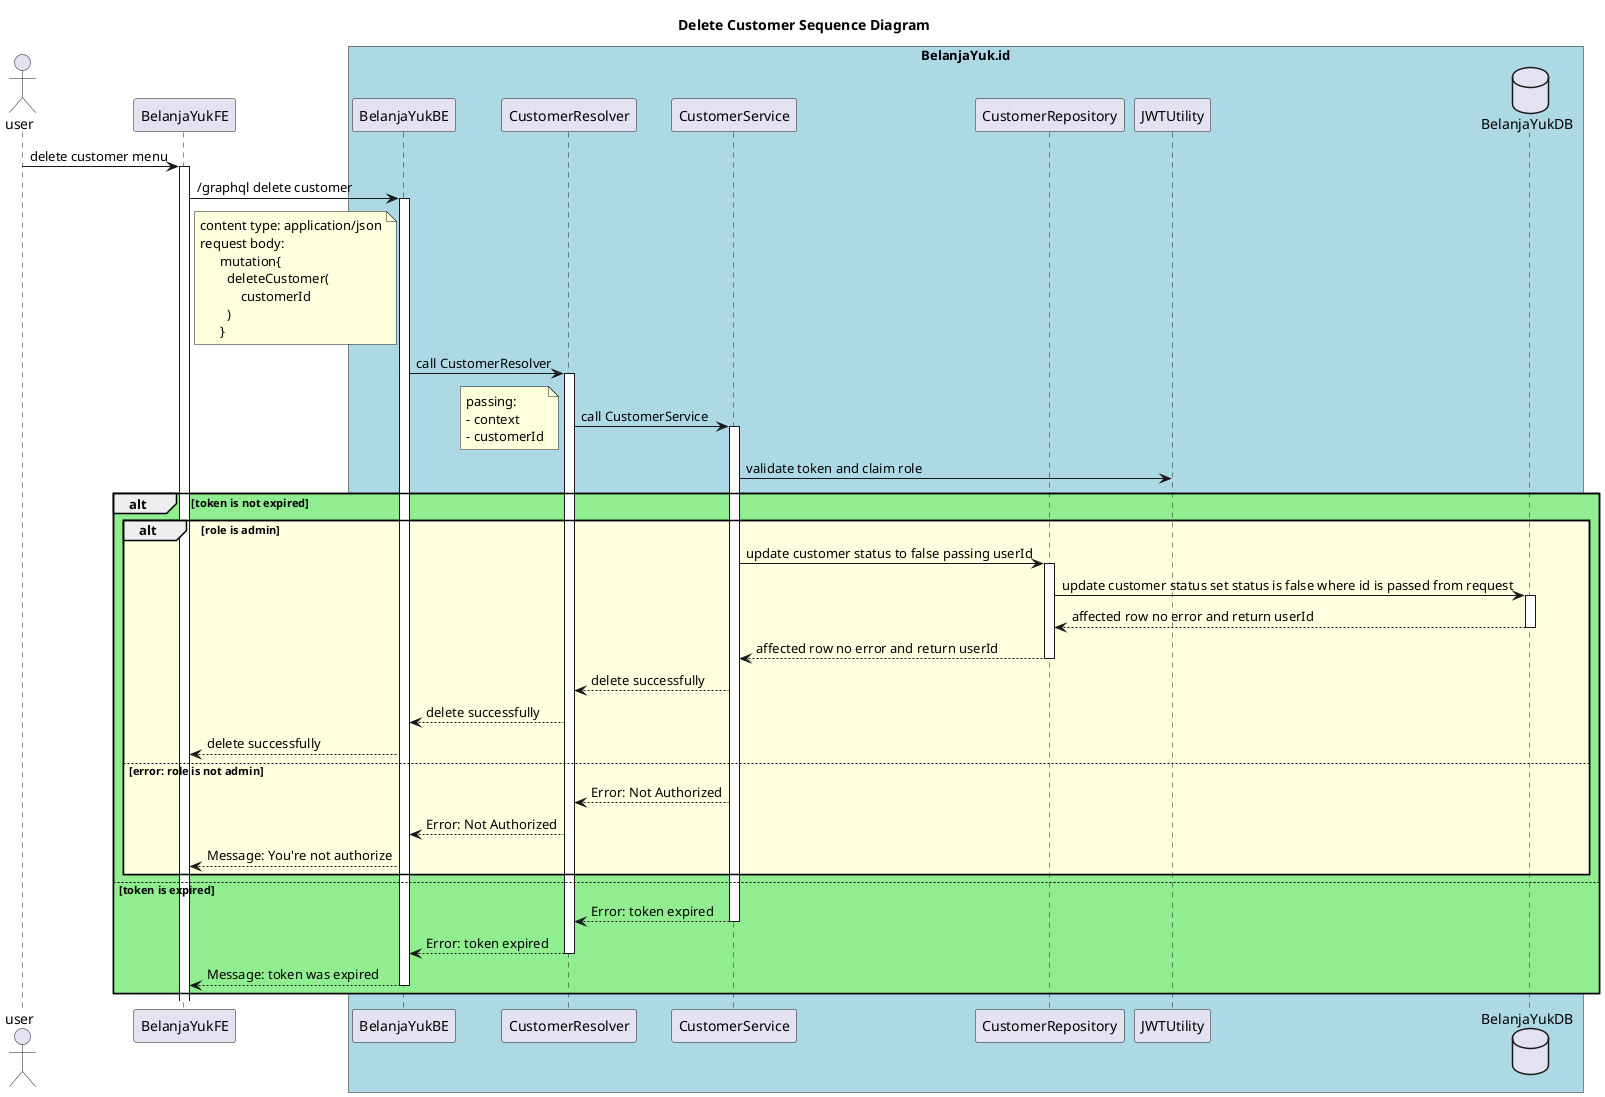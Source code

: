 @startuml
title: Delete Customer Sequence Diagram
actor user
participant BelanjaYukFE
database BelanjaYukDB
box "BelanjaYuk.id" #LightBlue
participant BelanjaYukBE
participant CustomerResolver
participant CustomerService
participant CustomerRepository
participant JWTUtility
participant BelanjaYukDB
end box

user -> BelanjaYukFE ++ : delete customer menu
BelanjaYukFE -> BelanjaYukBE ++ : /graphql delete customer
    note right of BelanjaYukFE
    content type: application/json
    request body:
          mutation{
            deleteCustomer(
                customerId
            )
          }
    end note
BelanjaYukBE -> CustomerResolver ++ : call CustomerResolver
CustomerResolver -> CustomerService ++ : call CustomerService
    note left
    passing:
    - context
    - customerId
    end note
CustomerService -> JWTUtility: validate token and claim role
alt #LightGreen token is not expired
    alt #LightYellow role is admin
        CustomerService -> CustomerRepository ++ : update customer status to false passing userId
        CustomerRepository -> BelanjaYukDB ++ : update customer status set status is false where id is passed from request
        BelanjaYukDB --> CustomerRepository -- : affected row no error and return userId
        CustomerRepository --> CustomerService -- : affected row no error and return userId
        CustomerService --> CustomerResolver : delete successfully
        CustomerResolver --> BelanjaYukBE : delete successfully
        BelanjaYukBE --> BelanjaYukFE: delete successfully
        else error: role is not admin
        CustomerService --> CustomerResolver : Error: Not Authorized
        CustomerResolver --> BelanjaYukBE : Error: Not Authorized
        BelanjaYukBE --> BelanjaYukFE: Message: You're not authorize
    end alt
    else token is expired
    CustomerService --> CustomerResolver -- : Error: token expired
    CustomerResolver --> BelanjaYukBE -- : Error: token expired
    BelanjaYukBE --> BelanjaYukFE -- : Message: token was expired
end alt
@enduml